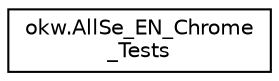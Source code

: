 digraph "Grafische Darstellung der Klassenhierarchie"
{
 // INTERACTIVE_SVG=YES
 // LATEX_PDF_SIZE
  edge [fontname="Helvetica",fontsize="10",labelfontname="Helvetica",labelfontsize="10"];
  node [fontname="Helvetica",fontsize="10",shape=record];
  rankdir="LR";
  Node0 [label="okw.AllSe_EN_Chrome\l_Tests",height=0.2,width=0.4,color="black", fillcolor="white", style="filled",URL="$classokw_1_1_all_se___e_n___chrome___tests.html",tooltip=" "];
}

